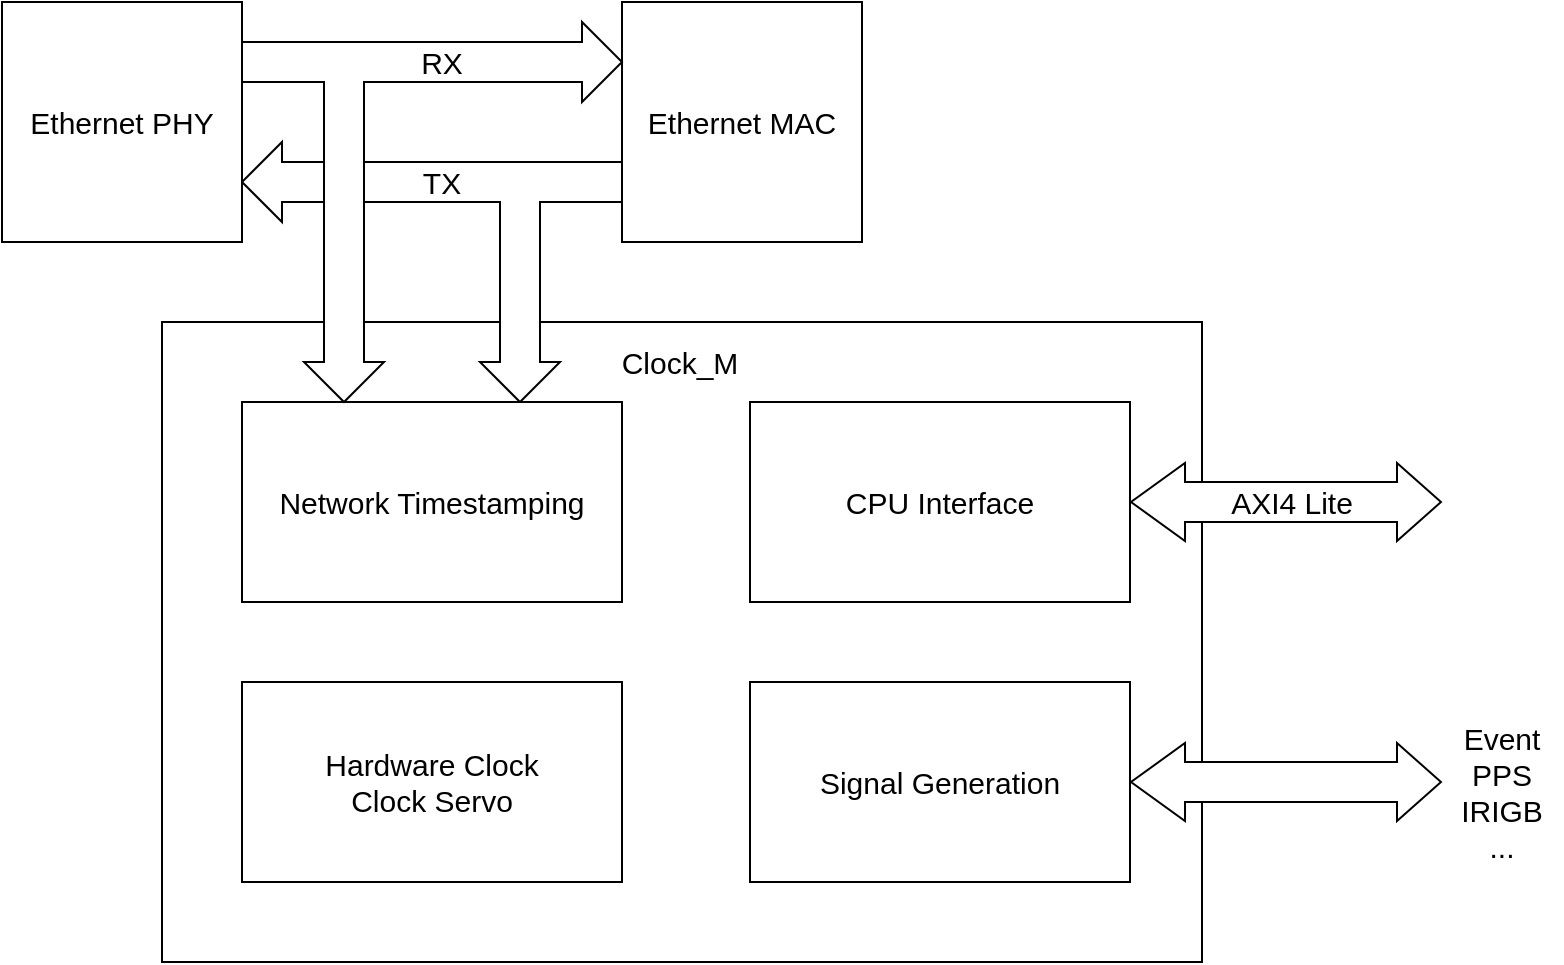 <mxfile version="18.0.0" type="github">
  <diagram id="rkCrw-vLA9dprcrIYfg1" name="Page-1">
    <mxGraphModel dx="1422" dy="752" grid="1" gridSize="10" guides="1" tooltips="1" connect="1" arrows="1" fold="1" page="1" pageScale="1" pageWidth="827" pageHeight="1169" math="0" shadow="0">
      <root>
        <mxCell id="0" />
        <mxCell id="1" parent="0" />
        <mxCell id="X5D4-5w48fvfyMMzJI7k-1" value="" style="rounded=0;whiteSpace=wrap;html=1;" parent="1" vertex="1">
          <mxGeometry x="120" y="200" width="520" height="320" as="geometry" />
        </mxCell>
        <mxCell id="U6QMf_cFzdKhK6Lhu7RA-2" value="" style="html=1;shadow=0;dashed=0;align=center;verticalAlign=middle;shape=mxgraph.arrows2.calloutDouble90Arrow;dy1=10;dx1=20;dx2=102;dy2=20;arrowHead=10;flipH=1;" parent="1" vertex="1">
          <mxGeometry x="160" y="120" width="190" height="120" as="geometry" />
        </mxCell>
        <mxCell id="X5D4-5w48fvfyMMzJI7k-2" value="Untitled Layer" parent="0" />
        <mxCell id="X5D4-5w48fvfyMMzJI7k-3" value="&lt;font style=&quot;font-size: 15px;&quot;&gt;Network Timestamping&lt;br&gt;&lt;/font&gt;" style="rounded=0;whiteSpace=wrap;html=1;" parent="X5D4-5w48fvfyMMzJI7k-2" vertex="1">
          <mxGeometry x="160" y="240" width="190" height="100" as="geometry" />
        </mxCell>
        <mxCell id="X5D4-5w48fvfyMMzJI7k-4" value="&lt;font style=&quot;font-size: 15px;&quot;&gt;CPU Interface&lt;/font&gt;" style="rounded=0;whiteSpace=wrap;html=1;" parent="X5D4-5w48fvfyMMzJI7k-2" vertex="1">
          <mxGeometry x="414" y="240" width="190" height="100" as="geometry" />
        </mxCell>
        <mxCell id="X5D4-5w48fvfyMMzJI7k-5" value="&lt;div style=&quot;font-size: 15px;&quot;&gt;&lt;font style=&quot;font-size: 15px;&quot;&gt;Hardware Clock&lt;/font&gt;&lt;/div&gt;&lt;div style=&quot;font-size: 15px;&quot;&gt;&lt;font style=&quot;font-size: 15px;&quot;&gt;Clock Servo&lt;/font&gt;&lt;br&gt;&lt;/div&gt;" style="rounded=0;whiteSpace=wrap;html=1;" parent="X5D4-5w48fvfyMMzJI7k-2" vertex="1">
          <mxGeometry x="160" y="380" width="190" height="100" as="geometry" />
        </mxCell>
        <mxCell id="X5D4-5w48fvfyMMzJI7k-6" value="&lt;font style=&quot;font-size: 15px;&quot;&gt;Signal Generation&lt;/font&gt;" style="rounded=0;whiteSpace=wrap;html=1;" parent="X5D4-5w48fvfyMMzJI7k-2" vertex="1">
          <mxGeometry x="414" y="380" width="190" height="100" as="geometry" />
        </mxCell>
        <mxCell id="X5D4-5w48fvfyMMzJI7k-7" value="&lt;font style=&quot;font-size: 15px;&quot;&gt;Ethernet PHY&lt;/font&gt;" style="rounded=0;whiteSpace=wrap;html=1;" parent="X5D4-5w48fvfyMMzJI7k-2" vertex="1">
          <mxGeometry x="40" y="40" width="120" height="120" as="geometry" />
        </mxCell>
        <mxCell id="X5D4-5w48fvfyMMzJI7k-8" value="&lt;font style=&quot;font-size: 15px;&quot;&gt;Ethernet MAC&lt;br&gt;&lt;/font&gt;" style="rounded=0;whiteSpace=wrap;html=1;" parent="X5D4-5w48fvfyMMzJI7k-2" vertex="1">
          <mxGeometry x="350" y="40" width="120" height="120" as="geometry" />
        </mxCell>
        <mxCell id="X5D4-5w48fvfyMMzJI7k-10" value="" style="html=1;shadow=0;dashed=0;align=center;verticalAlign=middle;shape=mxgraph.arrows2.calloutDouble90Arrow;dy1=10;dx1=20;dx2=102;dy2=20;arrowHead=10;" parent="X5D4-5w48fvfyMMzJI7k-2" vertex="1">
          <mxGeometry x="160" y="60" width="190" height="180" as="geometry" />
        </mxCell>
        <mxCell id="U6QMf_cFzdKhK6Lhu7RA-4" value="Untitled Layer" parent="0" />
        <mxCell id="U6QMf_cFzdKhK6Lhu7RA-5" value="TX" style="text;html=1;strokeColor=none;fillColor=none;align=center;verticalAlign=middle;whiteSpace=wrap;rounded=0;fontSize=15;" parent="U6QMf_cFzdKhK6Lhu7RA-4" vertex="1">
          <mxGeometry x="230" y="120" width="60" height="20" as="geometry" />
        </mxCell>
        <mxCell id="U6QMf_cFzdKhK6Lhu7RA-6" value="RX" style="text;html=1;strokeColor=none;fillColor=none;align=center;verticalAlign=middle;whiteSpace=wrap;rounded=0;fontSize=15;" parent="U6QMf_cFzdKhK6Lhu7RA-4" vertex="1">
          <mxGeometry x="230" y="60" width="60" height="20" as="geometry" />
        </mxCell>
        <mxCell id="U6QMf_cFzdKhK6Lhu7RA-7" value="" style="shape=flexArrow;endArrow=classic;startArrow=classic;html=1;rounded=0;fontSize=15;exitX=1;exitY=0.5;exitDx=0;exitDy=0;startWidth=18;startSize=8.67;width=20;fillColor=default;endWidth=18;endSize=7;" parent="U6QMf_cFzdKhK6Lhu7RA-4" source="X5D4-5w48fvfyMMzJI7k-4" edge="1">
          <mxGeometry width="100" height="100" relative="1" as="geometry">
            <mxPoint x="680" y="310" as="sourcePoint" />
            <mxPoint x="760" y="290" as="targetPoint" />
          </mxGeometry>
        </mxCell>
        <mxCell id="U6QMf_cFzdKhK6Lhu7RA-14" value="Clock_M" style="text;html=1;strokeColor=none;fillColor=none;align=center;verticalAlign=middle;whiteSpace=wrap;rounded=0;fontSize=15;" parent="U6QMf_cFzdKhK6Lhu7RA-4" vertex="1">
          <mxGeometry x="344" y="200" width="70" height="40" as="geometry" />
        </mxCell>
        <mxCell id="U6QMf_cFzdKhK6Lhu7RA-15" value="" style="shape=flexArrow;endArrow=classic;startArrow=classic;html=1;rounded=0;fontSize=15;exitX=1;exitY=0.5;exitDx=0;exitDy=0;startWidth=18;startSize=8.67;width=20;fillColor=default;endWidth=18;endSize=7;" parent="U6QMf_cFzdKhK6Lhu7RA-4" source="X5D4-5w48fvfyMMzJI7k-6" edge="1">
          <mxGeometry width="100" height="100" relative="1" as="geometry">
            <mxPoint x="610" y="430" as="sourcePoint" />
            <mxPoint x="760" y="430" as="targetPoint" />
          </mxGeometry>
        </mxCell>
        <mxCell id="U6QMf_cFzdKhK6Lhu7RA-16" value="&lt;div&gt;Event&lt;/div&gt;&lt;div&gt;PPS&lt;/div&gt;&lt;div&gt;IRIGB&lt;/div&gt;&lt;div&gt;...&lt;br&gt;&lt;/div&gt;" style="text;html=1;strokeColor=none;fillColor=none;align=center;verticalAlign=middle;whiteSpace=wrap;rounded=0;fontSize=15;" parent="U6QMf_cFzdKhK6Lhu7RA-4" vertex="1">
          <mxGeometry x="760" y="420" width="60" height="30" as="geometry" />
        </mxCell>
        <mxCell id="U6QMf_cFzdKhK6Lhu7RA-11" value="Untitled Layer" parent="0" />
        <mxCell id="U6QMf_cFzdKhK6Lhu7RA-12" value="AXI4 Lite" style="text;html=1;strokeColor=none;fillColor=none;align=center;verticalAlign=middle;whiteSpace=wrap;rounded=0;fontSize=15;" parent="U6QMf_cFzdKhK6Lhu7RA-11" vertex="1">
          <mxGeometry x="650" y="280" width="70" height="20" as="geometry" />
        </mxCell>
      </root>
    </mxGraphModel>
  </diagram>
</mxfile>
